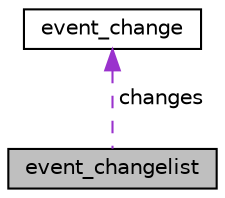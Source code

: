 digraph G
{
  edge [fontname="Helvetica",fontsize="10",labelfontname="Helvetica",labelfontsize="10"];
  node [fontname="Helvetica",fontsize="10",shape=record];
  Node1 [label="event_changelist",height=0.2,width=0.4,color="black", fillcolor="grey75", style="filled" fontcolor="black"];
  Node2 -> Node1 [dir="back",color="darkorchid3",fontsize="10",style="dashed",label=" changes" ,fontname="Helvetica"];
  Node2 [label="event_change",height=0.2,width=0.4,color="black", fillcolor="white", style="filled",URL="$structevent__change.html"];
}

